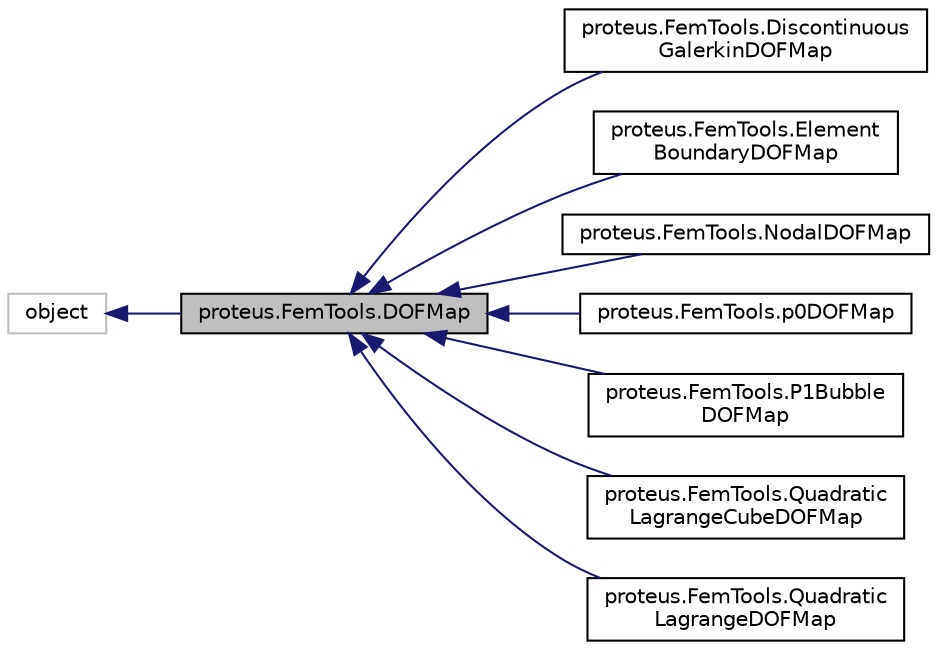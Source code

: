 digraph "proteus.FemTools.DOFMap"
{
 // LATEX_PDF_SIZE
  edge [fontname="Helvetica",fontsize="10",labelfontname="Helvetica",labelfontsize="10"];
  node [fontname="Helvetica",fontsize="10",shape=record];
  rankdir="LR";
  Node1 [label="proteus.FemTools.DOFMap",height=0.2,width=0.4,color="black", fillcolor="grey75", style="filled", fontcolor="black",tooltip=" "];
  Node2 -> Node1 [dir="back",color="midnightblue",fontsize="10",style="solid",fontname="Helvetica"];
  Node2 [label="object",height=0.2,width=0.4,color="grey75", fillcolor="white", style="filled",tooltip=" "];
  Node1 -> Node3 [dir="back",color="midnightblue",fontsize="10",style="solid",fontname="Helvetica"];
  Node3 [label="proteus.FemTools.Discontinuous\lGalerkinDOFMap",height=0.2,width=0.4,color="black", fillcolor="white", style="filled",URL="$classproteus_1_1FemTools_1_1DiscontinuousGalerkinDOFMap.html",tooltip=" "];
  Node1 -> Node4 [dir="back",color="midnightblue",fontsize="10",style="solid",fontname="Helvetica"];
  Node4 [label="proteus.FemTools.Element\lBoundaryDOFMap",height=0.2,width=0.4,color="black", fillcolor="white", style="filled",URL="$classproteus_1_1FemTools_1_1ElementBoundaryDOFMap.html",tooltip=" "];
  Node1 -> Node5 [dir="back",color="midnightblue",fontsize="10",style="solid",fontname="Helvetica"];
  Node5 [label="proteus.FemTools.NodalDOFMap",height=0.2,width=0.4,color="black", fillcolor="white", style="filled",URL="$classproteus_1_1FemTools_1_1NodalDOFMap.html",tooltip=" "];
  Node1 -> Node6 [dir="back",color="midnightblue",fontsize="10",style="solid",fontname="Helvetica"];
  Node6 [label="proteus.FemTools.p0DOFMap",height=0.2,width=0.4,color="black", fillcolor="white", style="filled",URL="$classproteus_1_1FemTools_1_1p0DOFMap.html",tooltip=" "];
  Node1 -> Node7 [dir="back",color="midnightblue",fontsize="10",style="solid",fontname="Helvetica"];
  Node7 [label="proteus.FemTools.P1Bubble\lDOFMap",height=0.2,width=0.4,color="black", fillcolor="white", style="filled",URL="$classproteus_1_1FemTools_1_1P1BubbleDOFMap.html",tooltip=" "];
  Node1 -> Node8 [dir="back",color="midnightblue",fontsize="10",style="solid",fontname="Helvetica"];
  Node8 [label="proteus.FemTools.Quadratic\lLagrangeCubeDOFMap",height=0.2,width=0.4,color="black", fillcolor="white", style="filled",URL="$classproteus_1_1FemTools_1_1QuadraticLagrangeCubeDOFMap.html",tooltip=" "];
  Node1 -> Node9 [dir="back",color="midnightblue",fontsize="10",style="solid",fontname="Helvetica"];
  Node9 [label="proteus.FemTools.Quadratic\lLagrangeDOFMap",height=0.2,width=0.4,color="black", fillcolor="white", style="filled",URL="$classproteus_1_1FemTools_1_1QuadraticLagrangeDOFMap.html",tooltip=" "];
}

